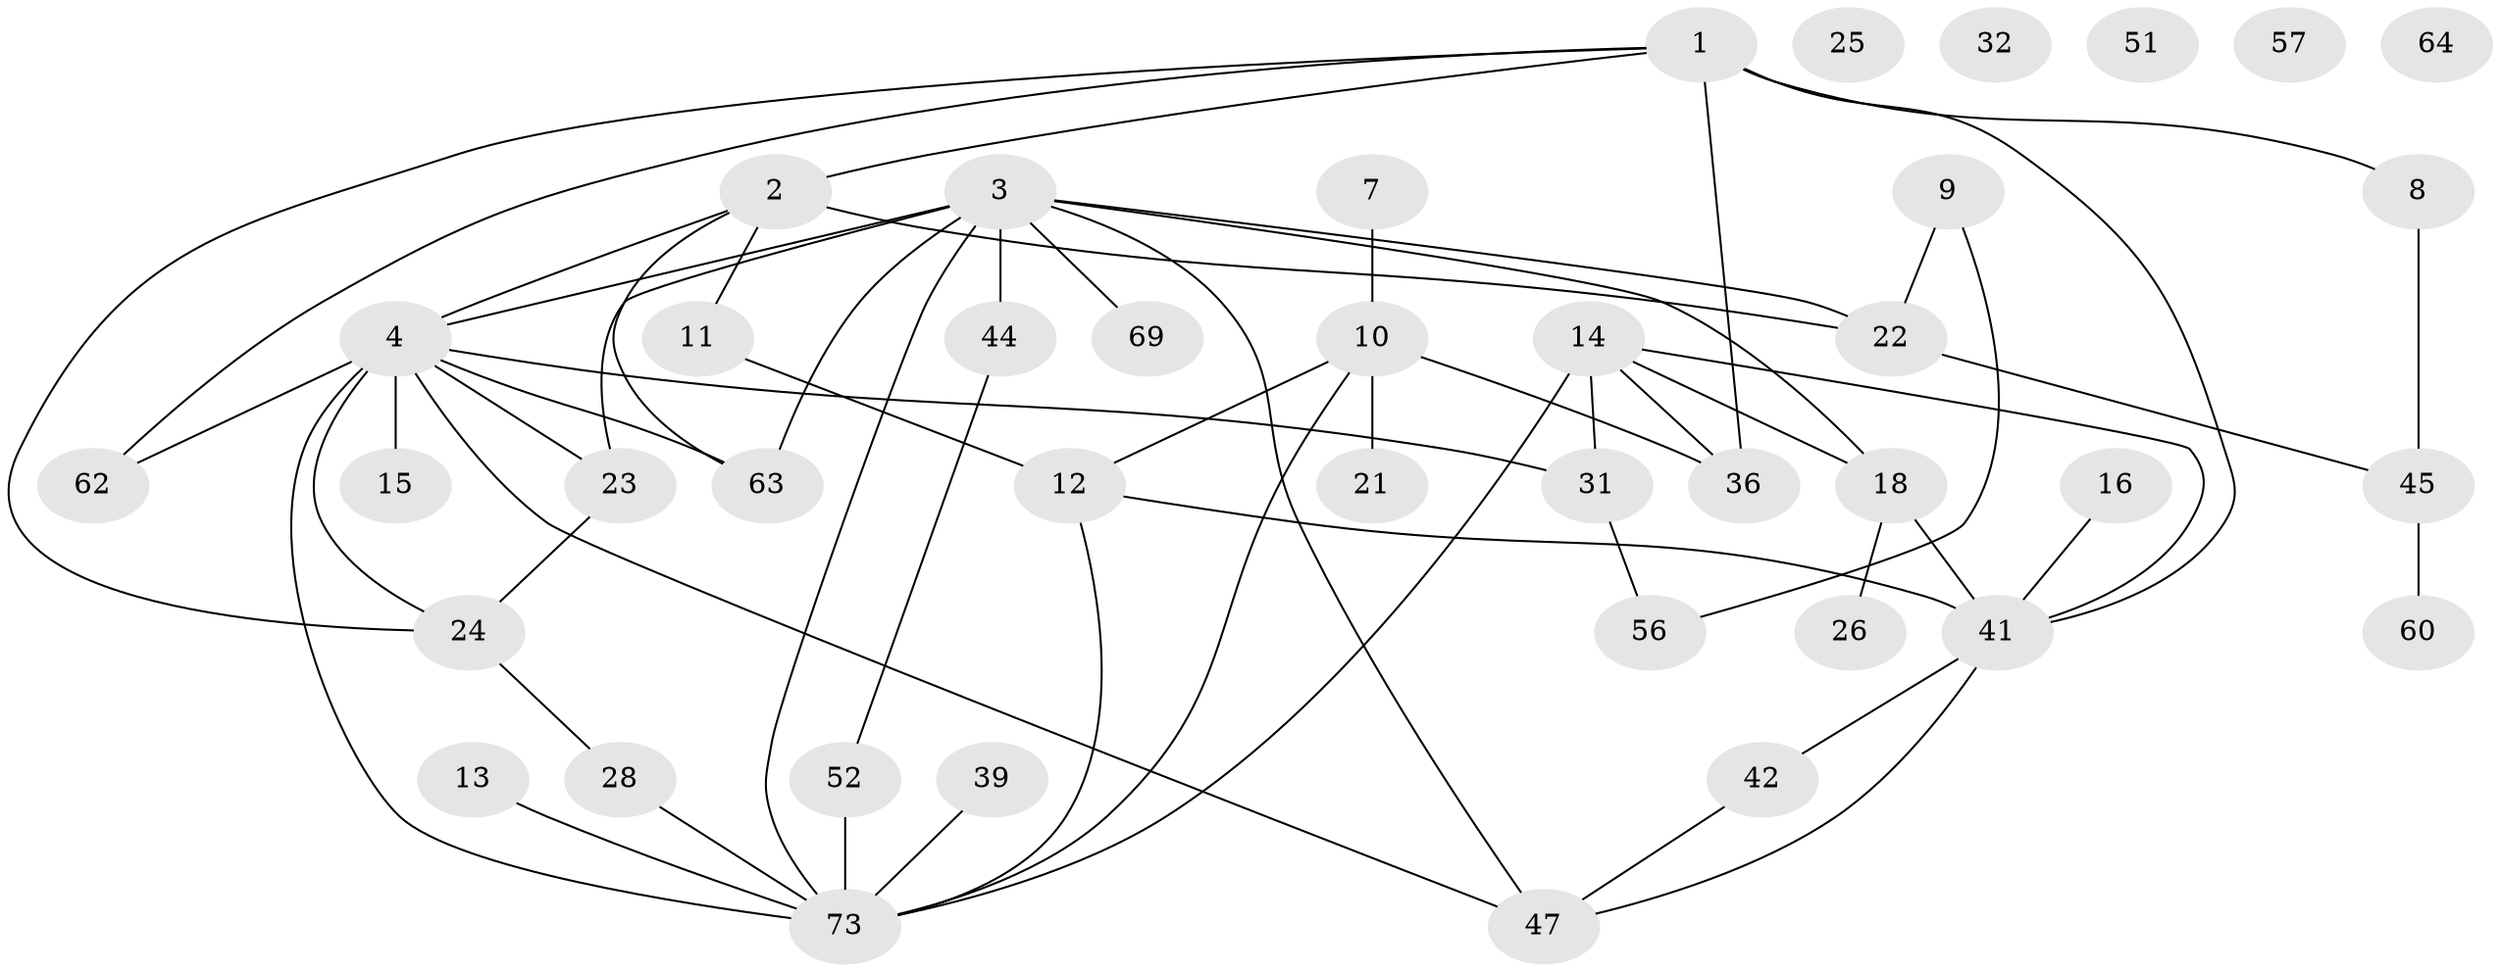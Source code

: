 // original degree distribution, {4: 0.060240963855421686, 6: 0.07228915662650602, 5: 0.060240963855421686, 3: 0.1927710843373494, 2: 0.37349397590361444, 1: 0.1566265060240964, 0: 0.060240963855421686, 7: 0.024096385542168676}
// Generated by graph-tools (version 1.1) at 2025/13/03/09/25 04:13:06]
// undirected, 41 vertices, 59 edges
graph export_dot {
graph [start="1"]
  node [color=gray90,style=filled];
  1 [super="+20+6"];
  2 [super="+5+30+40"];
  3 [super="+55"];
  4 [super="+35+46+19"];
  7 [super="+37+38"];
  8 [super="+78"];
  9 [super="+82"];
  10 [super="+65+34"];
  11;
  12 [super="+27"];
  13 [super="+17"];
  14;
  15;
  16 [super="+71"];
  18 [super="+53+29+54"];
  21;
  22 [super="+50"];
  23 [super="+43"];
  24;
  25;
  26;
  28 [super="+70"];
  31 [super="+48"];
  32;
  36;
  39;
  41 [super="+76"];
  42;
  44 [super="+67"];
  45 [super="+61+75"];
  47;
  51;
  52 [super="+58"];
  56;
  57;
  60;
  62;
  63 [super="+80"];
  64;
  69;
  73 [super="+77+74"];
  1 -- 8;
  1 -- 41 [weight=2];
  1 -- 36;
  1 -- 2;
  1 -- 24;
  1 -- 62;
  2 -- 22 [weight=2];
  2 -- 11;
  2 -- 4;
  2 -- 63;
  3 -- 23;
  3 -- 47;
  3 -- 69;
  3 -- 18;
  3 -- 4;
  3 -- 22;
  3 -- 73;
  3 -- 44;
  3 -- 63;
  4 -- 73 [weight=3];
  4 -- 24;
  4 -- 62;
  4 -- 23;
  4 -- 47;
  4 -- 15;
  4 -- 31;
  4 -- 63;
  7 -- 10;
  8 -- 45;
  9 -- 56;
  9 -- 22;
  10 -- 36;
  10 -- 73 [weight=3];
  10 -- 21;
  10 -- 12;
  11 -- 12;
  12 -- 41;
  12 -- 73;
  13 -- 73;
  14 -- 18 [weight=2];
  14 -- 31;
  14 -- 36;
  14 -- 73;
  14 -- 41;
  16 -- 41;
  18 -- 41 [weight=2];
  18 -- 26;
  22 -- 45;
  23 -- 24;
  24 -- 28;
  28 -- 73;
  31 -- 56;
  39 -- 73;
  41 -- 42;
  41 -- 47;
  42 -- 47;
  44 -- 52;
  45 -- 60;
  52 -- 73;
}
